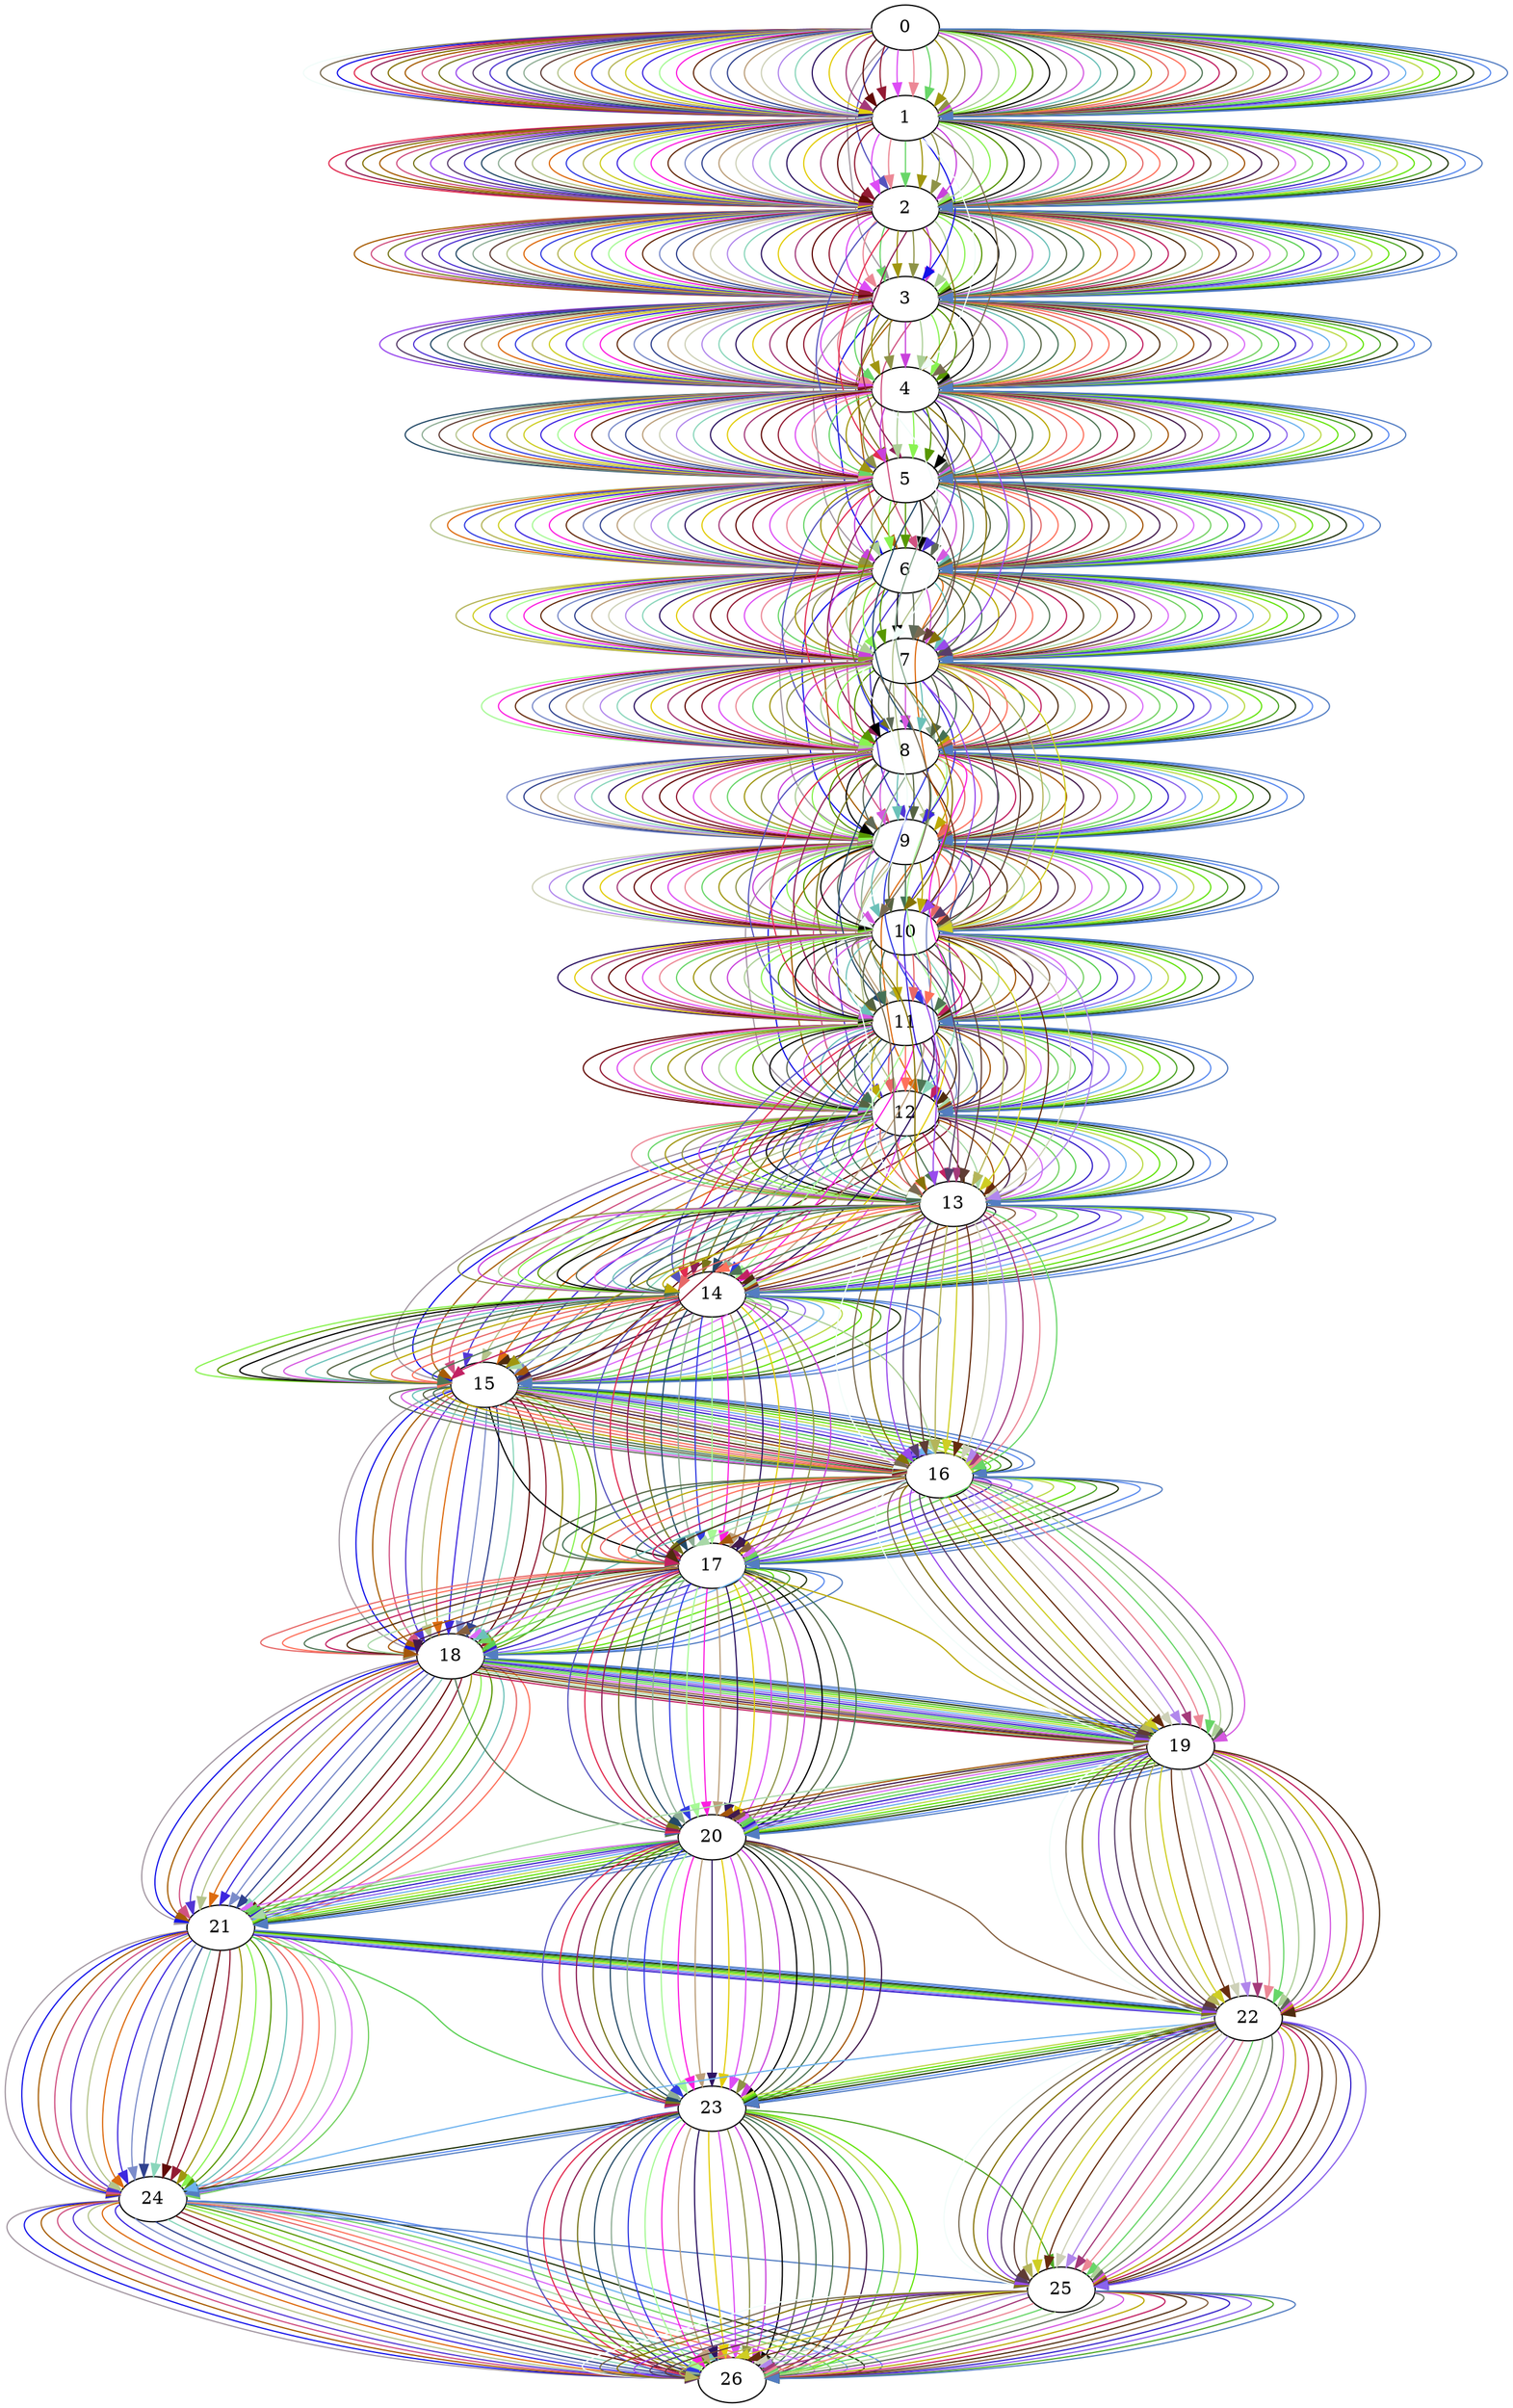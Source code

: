 digraph G {
0 -> 3 -> 6 -> 9 -> 12 -> 15 -> 18 -> 21 -> 24 -> 26 [fillcolor = "#a397a2", color = "#a397a2"]
0 -> 2 -> 5 -> 8 -> 11 -> 14 -> 17 -> 20 -> 23 -> 26 [fillcolor = "#5553be", color = "#5553be"]
0 -> 1 -> 4 -> 7 -> 10 -> 13 -> 16 -> 19 -> 22 -> 25 -> 26 [fillcolor = "#f1fcf9", color = "#f1fcf9"]
0 -> 1 -> 4 -> 7 -> 10 -> 13 -> 16 -> 19 -> 22 -> 25 -> 26 [fillcolor = "#796b52", color = "#796b52"]
0 -> 1 -> 3 -> 6 -> 9 -> 12 -> 15 -> 18 -> 21 -> 24 -> 26 [fillcolor = "#1413e9", color = "#1413e9"]
0 -> 1 -> 2 -> 5 -> 8 -> 11 -> 14 -> 17 -> 20 -> 23 -> 26 [fillcolor = "#e22d51", color = "#e22d51"]
0 -> 1 -> 2 -> 5 -> 8 -> 11 -> 14 -> 17 -> 20 -> 23 -> 26 [fillcolor = "#8e1f56", color = "#8e1f56"]
0 -> 1 -> 2 -> 4 -> 7 -> 10 -> 13 -> 16 -> 19 -> 22 -> 25 -> 26 [fillcolor = "#85727", color = "#85727"]
0 -> 1 -> 2 -> 3 -> 6 -> 9 -> 12 -> 15 -> 18 -> 21 -> 24 -> 26 [fillcolor = "#a75d4", color = "#a75d4"]
0 -> 1 -> 2 -> 3 -> 6 -> 9 -> 12 -> 15 -> 18 -> 21 -> 24 -> 26 [fillcolor = "#d05282", color = "#d05282"]
0 -> 1 -> 2 -> 3 -> 5 -> 8 -> 11 -> 14 -> 17 -> 20 -> 23 -> 26 [fillcolor = "#77751b", color = "#77751b"]
0 -> 1 -> 2 -> 3 -> 4 -> 7 -> 10 -> 13 -> 16 -> 19 -> 22 -> 25 -> 26 [fillcolor = "#994aed", color = "#994aed"]
0 -> 1 -> 2 -> 3 -> 4 -> 7 -> 10 -> 13 -> 16 -> 19 -> 22 -> 25 -> 26 [fillcolor = "#583d6a", color = "#583d6a"]
0 -> 1 -> 2 -> 3 -> 4 -> 6 -> 9 -> 12 -> 15 -> 18 -> 21 -> 24 -> 26 [fillcolor = "#5236d5", color = "#5236d5"]
0 -> 1 -> 2 -> 3 -> 4 -> 5 -> 8 -> 11 -> 14 -> 17 -> 20 -> 23 -> 26 [fillcolor = "#244a68", color = "#244a68"]
0 -> 1 -> 2 -> 3 -> 4 -> 5 -> 8 -> 11 -> 14 -> 17 -> 20 -> 23 -> 26 [fillcolor = "#8ead95", color = "#8ead95"]
0 -> 1 -> 2 -> 3 -> 4 -> 5 -> 7 -> 10 -> 13 -> 16 -> 19 -> 22 -> 25 -> 26 [fillcolor = "#5f3c35", color = "#5f3c35"]
0 -> 1 -> 2 -> 3 -> 4 -> 5 -> 6 -> 9 -> 12 -> 15 -> 18 -> 21 -> 24 -> 26 [fillcolor = "#b5c48c", color = "#b5c48c"]
0 -> 1 -> 2 -> 3 -> 4 -> 5 -> 6 -> 9 -> 12 -> 15 -> 18 -> 21 -> 24 -> 26 [fillcolor = "#dd6c11", color = "#dd6c11"]
0 -> 1 -> 2 -> 3 -> 4 -> 5 -> 6 -> 8 -> 11 -> 14 -> 17 -> 20 -> 23 -> 26 [fillcolor = "#323de2", color = "#323de2"]
0 -> 1 -> 2 -> 3 -> 4 -> 5 -> 6 -> 7 -> 10 -> 13 -> 16 -> 19 -> 22 -> 25 -> 26 [fillcolor = "#b4b459", color = "#b4b459"]
0 -> 1 -> 2 -> 3 -> 4 -> 5 -> 6 -> 7 -> 10 -> 13 -> 16 -> 19 -> 22 -> 25 -> 26 [fillcolor = "#cfce23", color = "#cfce23"]
0 -> 1 -> 2 -> 3 -> 4 -> 5 -> 6 -> 7 -> 9 -> 12 -> 15 -> 18 -> 21 -> 24 -> 26 [fillcolor = "#3d27df", color = "#3d27df"]
0 -> 1 -> 2 -> 3 -> 4 -> 5 -> 6 -> 7 -> 8 -> 11 -> 14 -> 17 -> 20 -> 23 -> 26 [fillcolor = "#a7f996", color = "#a7f996"]
0 -> 1 -> 2 -> 3 -> 4 -> 5 -> 6 -> 7 -> 8 -> 11 -> 14 -> 17 -> 20 -> 23 -> 26 [fillcolor = "#fc1ee0", color = "#fc1ee0"]
0 -> 1 -> 2 -> 3 -> 4 -> 5 -> 6 -> 7 -> 8 -> 10 -> 13 -> 16 -> 19 -> 22 -> 25 -> 26 [fillcolor = "#662ce", color = "#662ce"]
0 -> 1 -> 2 -> 3 -> 4 -> 5 -> 6 -> 7 -> 8 -> 9 -> 12 -> 15 -> 18 -> 21 -> 24 -> 26 [fillcolor = "#7b8cca", color = "#7b8cca"]
0 -> 1 -> 2 -> 3 -> 4 -> 5 -> 6 -> 7 -> 8 -> 9 -> 12 -> 15 -> 18 -> 21 -> 24 -> 26 [fillcolor = "#30428f", color = "#30428f"]
0 -> 1 -> 2 -> 3 -> 4 -> 5 -> 6 -> 7 -> 8 -> 9 -> 11 -> 14 -> 17 -> 20 -> 23 -> 26 [fillcolor = "#bc9f7b", color = "#bc9f7b"]
0 -> 1 -> 2 -> 3 -> 4 -> 5 -> 6 -> 7 -> 8 -> 9 -> 10 -> 13 -> 16 -> 19 -> 22 -> 25 -> 26 [fillcolor = "#ced1b8", color = "#ced1b8"]
0 -> 1 -> 2 -> 3 -> 4 -> 5 -> 6 -> 7 -> 8 -> 9 -> 10 -> 13 -> 16 -> 19 -> 22 -> 25 -> 26 [fillcolor = "#b187ec", color = "#b187ec"]
0 -> 1 -> 2 -> 3 -> 4 -> 5 -> 6 -> 7 -> 8 -> 9 -> 10 -> 12 -> 15 -> 18 -> 21 -> 24 -> 26 [fillcolor = "#8ad6bb", color = "#8ad6bb"]
0 -> 1 -> 2 -> 3 -> 4 -> 5 -> 6 -> 7 -> 8 -> 9 -> 10 -> 11 -> 14 -> 17 -> 20 -> 23 -> 26 [fillcolor = "#2e1563", color = "#2e1563"]
0 -> 1 -> 2 -> 3 -> 4 -> 5 -> 6 -> 7 -> 8 -> 9 -> 10 -> 11 -> 14 -> 17 -> 20 -> 23 -> 26 [fillcolor = "#e3cdc", color = "#e3cdc"]
0 -> 1 -> 2 -> 3 -> 4 -> 5 -> 6 -> 7 -> 8 -> 9 -> 10 -> 11 -> 13 -> 16 -> 19 -> 22 -> 25 -> 26 [fillcolor = "#a43a7a", color = "#a43a7a"]
0 -> 1 -> 2 -> 3 -> 4 -> 5 -> 6 -> 7 -> 8 -> 9 -> 10 -> 11 -> 12 -> 15 -> 18 -> 21 -> 24 -> 26 [fillcolor = "#620a7", color = "#620a7"]
0 -> 1 -> 2 -> 3 -> 4 -> 5 -> 6 -> 7 -> 8 -> 9 -> 10 -> 11 -> 12 -> 15 -> 18 -> 21 -> 24 -> 26 [fillcolor = "#931b34", color = "#931b34"]
0 -> 1 -> 2 -> 3 -> 4 -> 5 -> 6 -> 7 -> 8 -> 9 -> 10 -> 11 -> 12 -> 14 -> 17 -> 20 -> 23 -> 26 [fillcolor = "#dd4cf5", color = "#dd4cf5"]
0 -> 1 -> 2 -> 3 -> 4 -> 5 -> 6 -> 7 -> 8 -> 9 -> 10 -> 11 -> 12 -> 13 -> 16 -> 19 -> 22 -> 25 -> 26 [fillcolor = "#ec8896", color = "#ec8896"]
0 -> 1 -> 2 -> 3 -> 4 -> 5 -> 6 -> 7 -> 8 -> 9 -> 10 -> 11 -> 12 -> 13 -> 16 -> 19 -> 22 -> 25 -> 26 [fillcolor = "#68d668", color = "#68d668"]
0 -> 1 -> 2 -> 3 -> 4 -> 5 -> 6 -> 7 -> 8 -> 9 -> 10 -> 11 -> 12 -> 13 -> 15 -> 18 -> 21 -> 24 -> 26 [fillcolor = "#a096f", color = "#a096f"]
0 -> 1 -> 2 -> 3 -> 4 -> 5 -> 6 -> 7 -> 8 -> 9 -> 10 -> 11 -> 12 -> 13 -> 14 -> 17 -> 20 -> 23 -> 26 [fillcolor = "#8e9347", color = "#8e9347"]
0 -> 1 -> 2 -> 3 -> 4 -> 5 -> 6 -> 7 -> 8 -> 9 -> 10 -> 11 -> 12 -> 13 -> 14 -> 17 -> 20 -> 23 -> 26 [fillcolor = "#c941db", color = "#c941db"]
0 -> 1 -> 2 -> 3 -> 4 -> 5 -> 6 -> 7 -> 8 -> 9 -> 10 -> 11 -> 12 -> 13 -> 14 -> 16 -> 19 -> 22 -> 25 -> 26 [fillcolor = "#accf97", color = "#accf97"]
0 -> 1 -> 2 -> 3 -> 4 -> 5 -> 6 -> 7 -> 8 -> 9 -> 10 -> 11 -> 12 -> 13 -> 14 -> 15 -> 18 -> 21 -> 24 -> 26 [fillcolor = "#89f351", color = "#89f351"]
0 -> 1 -> 2 -> 3 -> 4 -> 5 -> 6 -> 7 -> 8 -> 9 -> 10 -> 11 -> 12 -> 13 -> 14 -> 15 -> 18 -> 21 -> 24 -> 26 [fillcolor = "#57971", color = "#57971"]
0 -> 1 -> 2 -> 3 -> 4 -> 5 -> 6 -> 7 -> 8 -> 9 -> 10 -> 11 -> 12 -> 13 -> 14 -> 15 -> 17 -> 20 -> 23 -> 26 [fillcolor = "#2ced", color = "#2ced"]
0 -> 1 -> 2 -> 3 -> 4 -> 5 -> 6 -> 7 -> 8 -> 9 -> 10 -> 11 -> 12 -> 13 -> 14 -> 15 -> 16 -> 19 -> 22 -> 25 -> 26 [fillcolor = "#606b59", color = "#606b59"]
0 -> 1 -> 2 -> 3 -> 4 -> 5 -> 6 -> 7 -> 8 -> 9 -> 10 -> 11 -> 12 -> 13 -> 14 -> 15 -> 16 -> 19 -> 22 -> 25 -> 26 [fillcolor = "#d559e1", color = "#d559e1"]
0 -> 1 -> 2 -> 3 -> 4 -> 5 -> 6 -> 7 -> 8 -> 9 -> 10 -> 11 -> 12 -> 13 -> 14 -> 15 -> 16 -> 18 -> 21 -> 24 -> 26 [fillcolor = "#6cc1b9", color = "#6cc1b9"]
0 -> 1 -> 2 -> 3 -> 4 -> 5 -> 6 -> 7 -> 8 -> 9 -> 10 -> 11 -> 12 -> 13 -> 14 -> 15 -> 16 -> 17 -> 20 -> 23 -> 26 [fillcolor = "#556342", color = "#556342"]
0 -> 1 -> 2 -> 3 -> 4 -> 5 -> 6 -> 7 -> 8 -> 9 -> 10 -> 11 -> 12 -> 13 -> 14 -> 15 -> 16 -> 17 -> 20 -> 23 -> 26 [fillcolor = "#447155", color = "#447155"]
0 -> 1 -> 2 -> 3 -> 4 -> 5 -> 6 -> 7 -> 8 -> 9 -> 10 -> 11 -> 12 -> 13 -> 14 -> 15 -> 16 -> 17 -> 19 -> 22 -> 25 -> 26 [fillcolor = "#bba97", color = "#bba97"]
0 -> 1 -> 2 -> 3 -> 4 -> 5 -> 6 -> 7 -> 8 -> 9 -> 10 -> 11 -> 12 -> 13 -> 14 -> 15 -> 16 -> 17 -> 18 -> 21 -> 24 -> 26 [fillcolor = "#e66867", color = "#e66867"]
0 -> 1 -> 2 -> 3 -> 4 -> 5 -> 6 -> 7 -> 8 -> 9 -> 10 -> 11 -> 12 -> 13 -> 14 -> 15 -> 16 -> 17 -> 18 -> 21 -> 24 -> 26 [fillcolor = "#fe715b", color = "#fe715b"]
0 -> 1 -> 2 -> 3 -> 4 -> 5 -> 6 -> 7 -> 8 -> 9 -> 10 -> 11 -> 12 -> 13 -> 14 -> 15 -> 16 -> 17 -> 18 -> 20 -> 23 -> 26 [fillcolor = "#507655", color = "#507655"]
0 -> 1 -> 2 -> 3 -> 4 -> 5 -> 6 -> 7 -> 8 -> 9 -> 10 -> 11 -> 12 -> 13 -> 14 -> 15 -> 16 -> 17 -> 18 -> 19 -> 22 -> 25 -> 26 [fillcolor = "#c22263", color = "#c22263"]
0 -> 1 -> 2 -> 3 -> 4 -> 5 -> 6 -> 7 -> 8 -> 9 -> 10 -> 11 -> 12 -> 13 -> 14 -> 15 -> 16 -> 17 -> 18 -> 19 -> 22 -> 25 -> 26 [fillcolor = "#4f2ce", color = "#4f2ce"]
0 -> 1 -> 2 -> 3 -> 4 -> 5 -> 6 -> 7 -> 8 -> 9 -> 10 -> 11 -> 12 -> 13 -> 14 -> 15 -> 16 -> 17 -> 18 -> 19 -> 21 -> 24 -> 26 [fillcolor = "#a8d8a7", color = "#a8d8a7"]
0 -> 1 -> 2 -> 3 -> 4 -> 5 -> 6 -> 7 -> 8 -> 9 -> 10 -> 11 -> 12 -> 13 -> 14 -> 15 -> 16 -> 17 -> 18 -> 19 -> 20 -> 23 -> 26 [fillcolor = "#a456a", color = "#a456a"]
0 -> 1 -> 2 -> 3 -> 4 -> 5 -> 6 -> 7 -> 8 -> 9 -> 10 -> 11 -> 12 -> 13 -> 14 -> 15 -> 16 -> 17 -> 18 -> 19 -> 20 -> 23 -> 26 [fillcolor = "#431a4d", color = "#431a4d"]
0 -> 1 -> 2 -> 3 -> 4 -> 5 -> 6 -> 7 -> 8 -> 9 -> 10 -> 11 -> 12 -> 13 -> 14 -> 15 -> 16 -> 17 -> 18 -> 19 -> 20 -> 22 -> 25 -> 26 [fillcolor = "#855f3e", color = "#855f3e"]
0 -> 1 -> 2 -> 3 -> 4 -> 5 -> 6 -> 7 -> 8 -> 9 -> 10 -> 11 -> 12 -> 13 -> 14 -> 15 -> 16 -> 17 -> 18 -> 19 -> 20 -> 21 -> 24 -> 26 [fillcolor = "#db6af8", color = "#db6af8"]
0 -> 1 -> 2 -> 3 -> 4 -> 5 -> 6 -> 7 -> 8 -> 9 -> 10 -> 11 -> 12 -> 13 -> 14 -> 15 -> 16 -> 17 -> 18 -> 19 -> 20 -> 21 -> 24 -> 26 [fillcolor = "#73d161", color = "#73d161"]
0 -> 1 -> 2 -> 3 -> 4 -> 5 -> 6 -> 7 -> 8 -> 9 -> 10 -> 11 -> 12 -> 13 -> 14 -> 15 -> 16 -> 17 -> 18 -> 19 -> 20 -> 21 -> 23 -> 26 [fillcolor = "#5ad053", color = "#5ad053"]
0 -> 1 -> 2 -> 3 -> 4 -> 5 -> 6 -> 7 -> 8 -> 9 -> 10 -> 11 -> 12 -> 13 -> 14 -> 15 -> 16 -> 17 -> 18 -> 19 -> 20 -> 21 -> 22 -> 25 -> 26 [fillcolor = "#3521c9", color = "#3521c9"]
0 -> 1 -> 2 -> 3 -> 4 -> 5 -> 6 -> 7 -> 8 -> 9 -> 10 -> 11 -> 12 -> 13 -> 14 -> 15 -> 16 -> 17 -> 18 -> 19 -> 20 -> 21 -> 22 -> 25 -> 26 [fillcolor = "#8a63ec", color = "#8a63ec"]
0 -> 1 -> 2 -> 3 -> 4 -> 5 -> 6 -> 7 -> 8 -> 9 -> 10 -> 11 -> 12 -> 13 -> 14 -> 15 -> 16 -> 17 -> 18 -> 19 -> 20 -> 21 -> 22 -> 24 -> 26 [fillcolor = "#6db2ee", color = "#6db2ee"]
0 -> 1 -> 2 -> 3 -> 4 -> 5 -> 6 -> 7 -> 8 -> 9 -> 10 -> 11 -> 12 -> 13 -> 14 -> 15 -> 16 -> 17 -> 18 -> 19 -> 20 -> 21 -> 22 -> 23 -> 26 [fillcolor = "#bcda47", color = "#bcda47"]
0 -> 1 -> 2 -> 3 -> 4 -> 5 -> 6 -> 7 -> 8 -> 9 -> 10 -> 11 -> 12 -> 13 -> 14 -> 15 -> 16 -> 17 -> 18 -> 19 -> 20 -> 21 -> 22 -> 23 -> 26 [fillcolor = "#64e5d", color = "#64e5d"]
0 -> 1 -> 2 -> 3 -> 4 -> 5 -> 6 -> 7 -> 8 -> 9 -> 10 -> 11 -> 12 -> 13 -> 14 -> 15 -> 16 -> 17 -> 18 -> 19 -> 20 -> 21 -> 22 -> 23 -> 25 -> 26 [fillcolor = "#4ea827", color = "#4ea827"]
0 -> 1 -> 2 -> 3 -> 4 -> 5 -> 6 -> 7 -> 8 -> 9 -> 10 -> 11 -> 12 -> 13 -> 14 -> 15 -> 16 -> 17 -> 18 -> 19 -> 20 -> 21 -> 22 -> 23 -> 24 -> 26 [fillcolor = "#1b2f6", color = "#1b2f6"]
0 -> 1 -> 2 -> 3 -> 4 -> 5 -> 6 -> 7 -> 8 -> 9 -> 10 -> 11 -> 12 -> 13 -> 14 -> 15 -> 16 -> 17 -> 18 -> 19 -> 20 -> 21 -> 22 -> 23 -> 24 -> 26 [fillcolor = "#598af0", color = "#598af0"]
0 -> 1 -> 2 -> 3 -> 4 -> 5 -> 6 -> 7 -> 8 -> 9 -> 10 -> 11 -> 12 -> 13 -> 14 -> 15 -> 16 -> 17 -> 18 -> 19 -> 20 -> 21 -> 22 -> 23 -> 24 -> 25 -> 26 [fillcolor = "#537dc2", color = "#537dc2"]
}